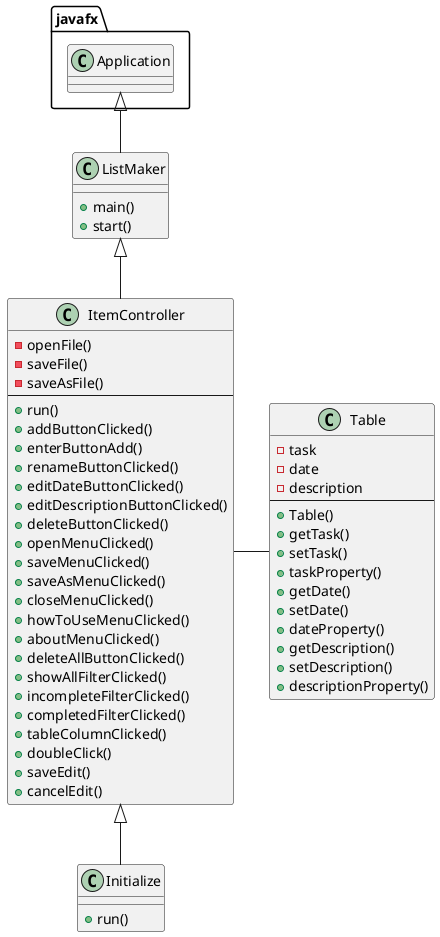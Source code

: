 @startuml
class ListMaker {
    +main()
    +start()
}

class ItemController {
    -openFile()
    -saveFile()
    -saveAsFile()
    --
    +run()
    +addButtonClicked()
    +enterButtonAdd()
    +renameButtonClicked()
    +editDateButtonClicked()
    +editDescriptionButtonClicked()
    +deleteButtonClicked()
    +openMenuClicked()
    +saveMenuClicked()
    +saveAsMenuClicked()
    +closeMenuClicked()
    +howToUseMenuClicked()
    +aboutMenuClicked()
    +deleteAllButtonClicked()
    +showAllFilterClicked()
    +incompleteFilterClicked()
    +completedFilterClicked()
    +tableColumnClicked()
    +doubleClick()
    +saveEdit()
    +cancelEdit()
}

class Table {
    -task
    -date
    -description
    --
    +Table()
    +getTask()
    +setTask()
    +taskProperty()
    +getDate()
    +setDate()
    +dateProperty()
    +getDescription()
    +setDescription()
    +descriptionProperty()
}

class Initialize {
    +run()
}

javafx.Application <|-- ListMaker
ListMaker <|-- ItemController
ItemController - Table
ItemController <|-- Initialize


@enduml